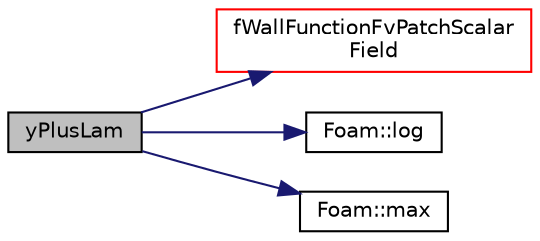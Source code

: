 digraph "yPlusLam"
{
  bgcolor="transparent";
  edge [fontname="Helvetica",fontsize="10",labelfontname="Helvetica",labelfontsize="10"];
  node [fontname="Helvetica",fontsize="10",shape=record];
  rankdir="LR";
  Node1 [label="yPlusLam",height=0.2,width=0.4,color="black", fillcolor="grey75", style="filled", fontcolor="black"];
  Node1 -> Node2 [color="midnightblue",fontsize="10",style="solid",fontname="Helvetica"];
  Node2 [label="fWallFunctionFvPatchScalar\lField",height=0.2,width=0.4,color="red",URL="$a00897.html#af17c171d6136c9ed81e1246352ec8984",tooltip="Construct from patch and internal field. "];
  Node1 -> Node3 [color="midnightblue",fontsize="10",style="solid",fontname="Helvetica"];
  Node3 [label="Foam::log",height=0.2,width=0.4,color="black",URL="$a10758.html#a6e89590da9859ad497977e08f110d4b5"];
  Node1 -> Node4 [color="midnightblue",fontsize="10",style="solid",fontname="Helvetica"];
  Node4 [label="Foam::max",height=0.2,width=0.4,color="black",URL="$a10758.html#ac993e906cf2774ae77e666bc24e81733"];
}
